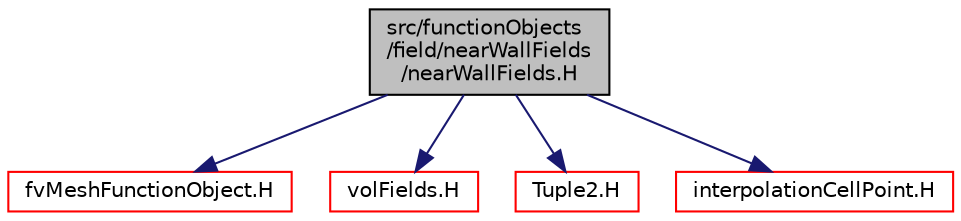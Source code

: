 digraph "src/functionObjects/field/nearWallFields/nearWallFields.H"
{
  bgcolor="transparent";
  edge [fontname="Helvetica",fontsize="10",labelfontname="Helvetica",labelfontsize="10"];
  node [fontname="Helvetica",fontsize="10",shape=record];
  Node0 [label="src/functionObjects\l/field/nearWallFields\l/nearWallFields.H",height=0.2,width=0.4,color="black", fillcolor="grey75", style="filled", fontcolor="black"];
  Node0 -> Node1 [color="midnightblue",fontsize="10",style="solid",fontname="Helvetica"];
  Node1 [label="fvMeshFunctionObject.H",height=0.2,width=0.4,color="red",URL="$a03443.html"];
  Node0 -> Node70 [color="midnightblue",fontsize="10",style="solid",fontname="Helvetica"];
  Node70 [label="volFields.H",height=0.2,width=0.4,color="red",URL="$a02912.html"];
  Node0 -> Node295 [color="midnightblue",fontsize="10",style="solid",fontname="Helvetica"];
  Node295 [label="Tuple2.H",height=0.2,width=0.4,color="red",URL="$a13649.html"];
  Node0 -> Node320 [color="midnightblue",fontsize="10",style="solid",fontname="Helvetica"];
  Node320 [label="interpolationCellPoint.H",height=0.2,width=0.4,color="red",URL="$a03989.html"];
}

